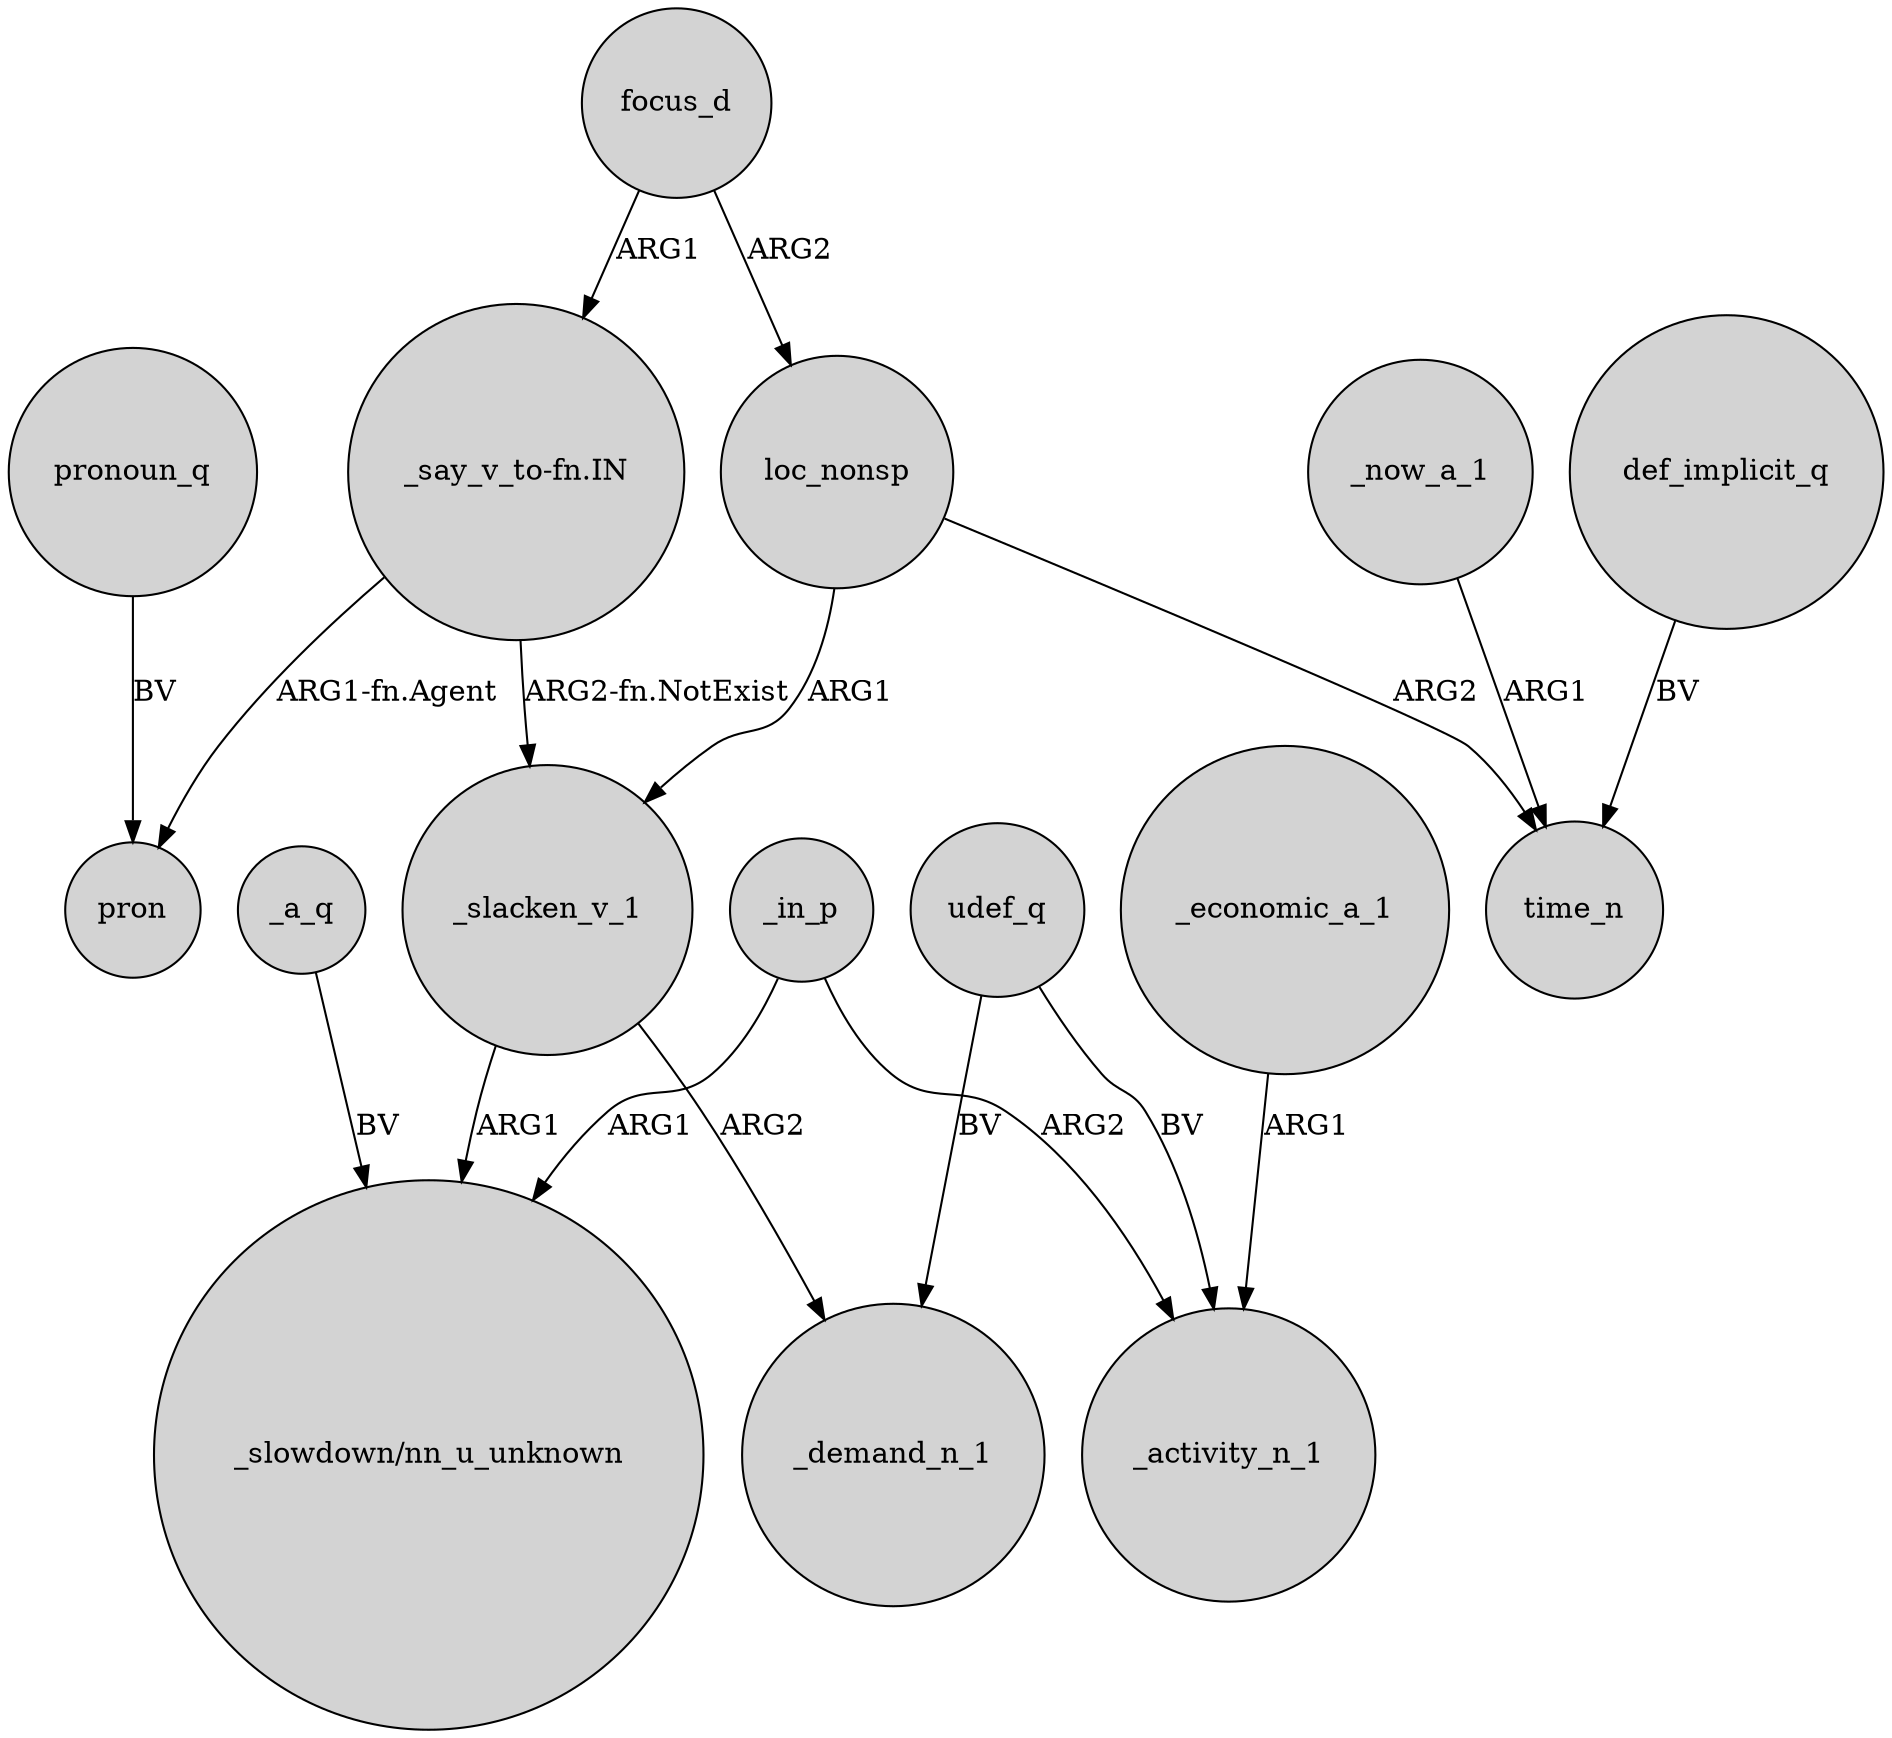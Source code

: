 digraph {
	node [shape=circle style=filled]
	focus_d -> loc_nonsp [label=ARG2]
	_economic_a_1 -> _activity_n_1 [label=ARG1]
	"_say_v_to-fn.IN" -> pron [label="ARG1-fn.Agent"]
	_in_p -> "_slowdown/nn_u_unknown" [label=ARG1]
	udef_q -> _activity_n_1 [label=BV]
	_slacken_v_1 -> _demand_n_1 [label=ARG2]
	udef_q -> _demand_n_1 [label=BV]
	_now_a_1 -> time_n [label=ARG1]
	_slacken_v_1 -> "_slowdown/nn_u_unknown" [label=ARG1]
	focus_d -> "_say_v_to-fn.IN" [label=ARG1]
	loc_nonsp -> time_n [label=ARG2]
	_in_p -> _activity_n_1 [label=ARG2]
	"_say_v_to-fn.IN" -> _slacken_v_1 [label="ARG2-fn.NotExist"]
	_a_q -> "_slowdown/nn_u_unknown" [label=BV]
	def_implicit_q -> time_n [label=BV]
	loc_nonsp -> _slacken_v_1 [label=ARG1]
	pronoun_q -> pron [label=BV]
}
